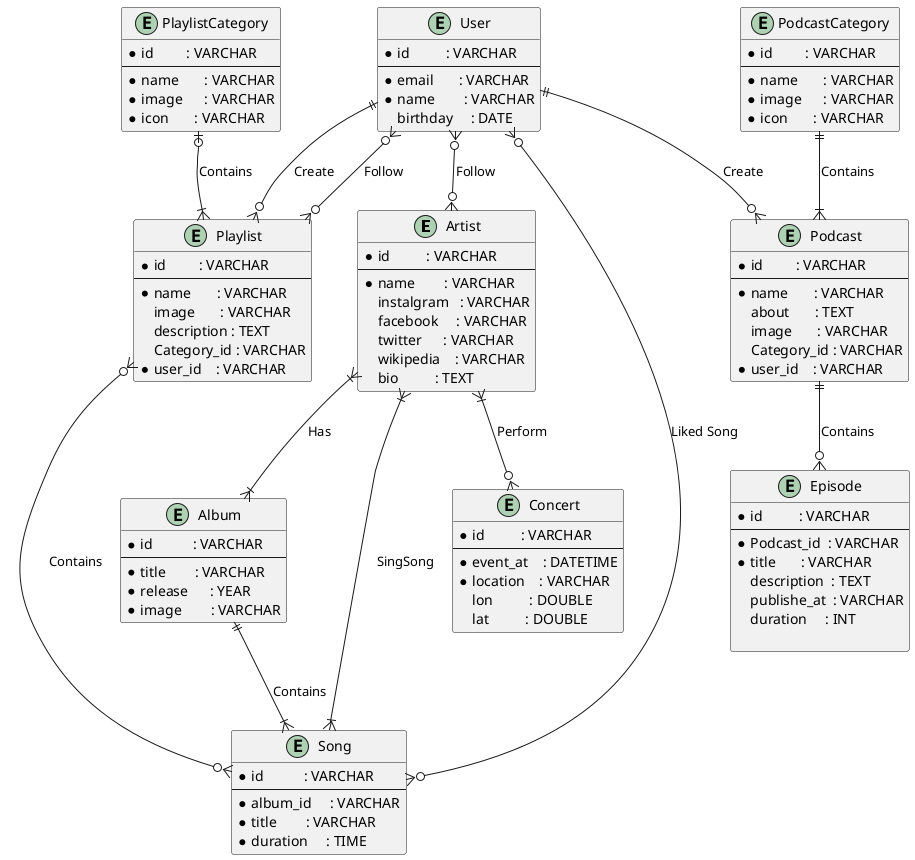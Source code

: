@startuml
entity Artist {
   *id          : VARCHAR
   --
   *name        : VARCHAR
   instalgram   : VARCHAR
   facebook     : VARCHAR
   twitter      : VARCHAR
   wikipedia    : VARCHAR
   bio          : TEXT
}

entity Album {
   *id           : VARCHAR
   --
   *title        : VARCHAR
   *release      : YEAR
   *image        : VARCHAR
}

entity Song {
   *id           : VARCHAR
   --
   *album_id     : VARCHAR
   *title        : VARCHAR
   *duration     : TIME
}

entity PlaylistCategory {
   *id         : VARCHAR
   --
   *name       : VARCHAR
   *image      : VARCHAR
   *icon       : VARCHAR
}

entity Playlist {
   *id         : VARCHAR
   --
   *name       : VARCHAR
   image       : VARCHAR
   description : TEXT
   Category_id : VARCHAR
   *user_id    : VARCHAR
}

entity PodcastCategory {
   *id         : VARCHAR
   --
   *name       : VARCHAR
   *image      : VARCHAR
   *icon       : VARCHAR
}

entity Podcast {
   *id         : VARCHAR
   --
   *name       : VARCHAR
   about       : TEXT
   image       : VARCHAR
   Category_id : VARCHAR
   *user_id    : VARCHAR
}

entity Episode {
   *id          : VARCHAR
   --
   *Podcast_id  : VARCHAR
   *title       : VARCHAR
   description  : TEXT
   publishe_at  : VARCHAR
   duration     : INT

}

entity User {
   *id          : VARCHAR
   --
   *email       : VARCHAR
   *name        : VARCHAR
   birthday     : DATE
}

entity Concert {
   *id          : VARCHAR
   --
   *event_at    : DATETIME
   *location    : VARCHAR
   lon          : DOUBLE
   lat          : DOUBLE
}

Artist }|--|{ Album : Has
Album ||--|{ Song : Contains
Artist }|--|{ Song : SingSong 
PlaylistCategory |o--|{ Playlist : Contains
User ||--o{ Playlist : Create
Playlist }o--o{ Song : Contains
PodcastCategory ||--|{ Podcast : Contains
User ||--o{ Podcast : Create
Podcast ||--o{ Episode : Contains
Artist }|--o{ Concert : Perform
User }o--o{ Artist : Follow
User }o--o{ Song : Liked Song
User }o--o{ Playlist : Follow

@enduml